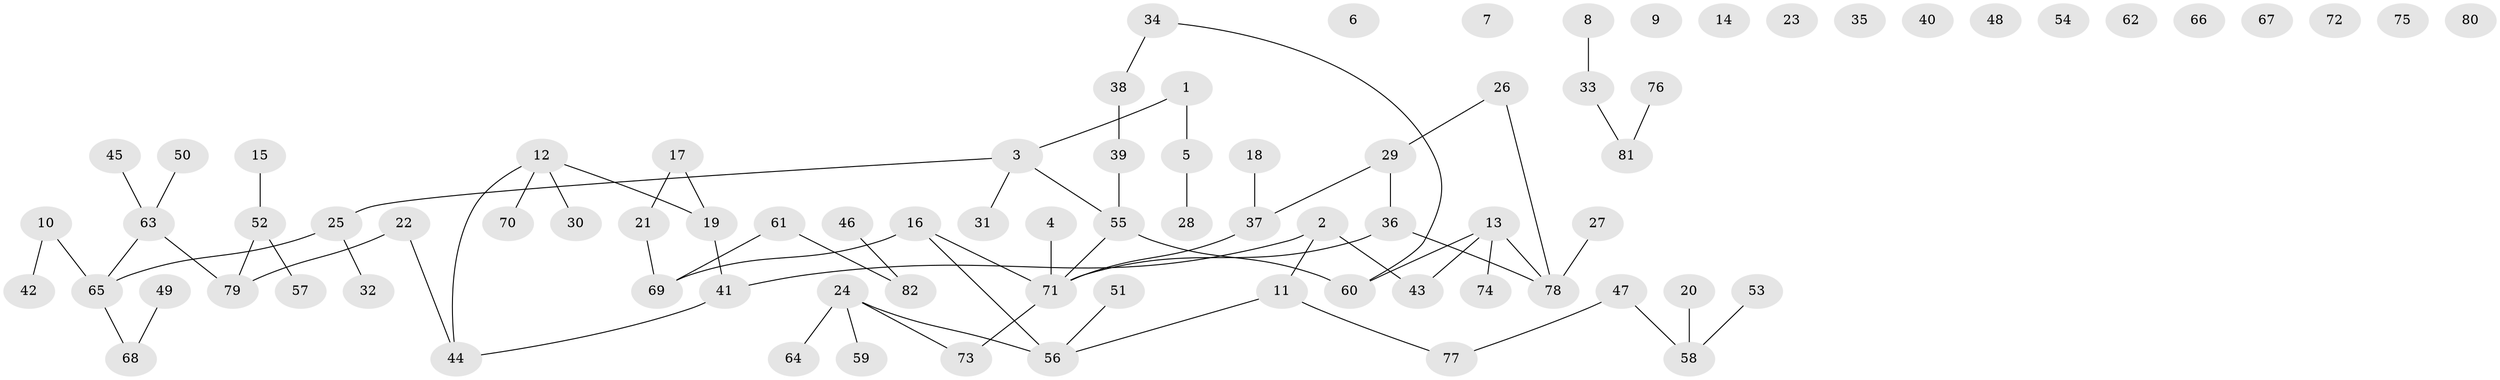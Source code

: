 // coarse degree distribution, {1: 0.23529411764705882, 3: 0.23529411764705882, 4: 0.17647058823529413, 6: 0.058823529411764705, 2: 0.29411764705882354}
// Generated by graph-tools (version 1.1) at 2025/35/03/04/25 23:35:54]
// undirected, 82 vertices, 74 edges
graph export_dot {
  node [color=gray90,style=filled];
  1;
  2;
  3;
  4;
  5;
  6;
  7;
  8;
  9;
  10;
  11;
  12;
  13;
  14;
  15;
  16;
  17;
  18;
  19;
  20;
  21;
  22;
  23;
  24;
  25;
  26;
  27;
  28;
  29;
  30;
  31;
  32;
  33;
  34;
  35;
  36;
  37;
  38;
  39;
  40;
  41;
  42;
  43;
  44;
  45;
  46;
  47;
  48;
  49;
  50;
  51;
  52;
  53;
  54;
  55;
  56;
  57;
  58;
  59;
  60;
  61;
  62;
  63;
  64;
  65;
  66;
  67;
  68;
  69;
  70;
  71;
  72;
  73;
  74;
  75;
  76;
  77;
  78;
  79;
  80;
  81;
  82;
  1 -- 3;
  1 -- 5;
  2 -- 11;
  2 -- 41;
  2 -- 43;
  3 -- 25;
  3 -- 31;
  3 -- 55;
  4 -- 71;
  5 -- 28;
  8 -- 33;
  10 -- 42;
  10 -- 65;
  11 -- 56;
  11 -- 77;
  12 -- 19;
  12 -- 30;
  12 -- 44;
  12 -- 70;
  13 -- 43;
  13 -- 60;
  13 -- 74;
  13 -- 78;
  15 -- 52;
  16 -- 56;
  16 -- 69;
  16 -- 71;
  17 -- 19;
  17 -- 21;
  18 -- 37;
  19 -- 41;
  20 -- 58;
  21 -- 69;
  22 -- 44;
  22 -- 79;
  24 -- 56;
  24 -- 59;
  24 -- 64;
  24 -- 73;
  25 -- 32;
  25 -- 65;
  26 -- 29;
  26 -- 78;
  27 -- 78;
  29 -- 36;
  29 -- 37;
  33 -- 81;
  34 -- 38;
  34 -- 60;
  36 -- 71;
  36 -- 78;
  37 -- 71;
  38 -- 39;
  39 -- 55;
  41 -- 44;
  45 -- 63;
  46 -- 82;
  47 -- 58;
  47 -- 77;
  49 -- 68;
  50 -- 63;
  51 -- 56;
  52 -- 57;
  52 -- 79;
  53 -- 58;
  55 -- 60;
  55 -- 71;
  61 -- 69;
  61 -- 82;
  63 -- 65;
  63 -- 79;
  65 -- 68;
  71 -- 73;
  76 -- 81;
}
